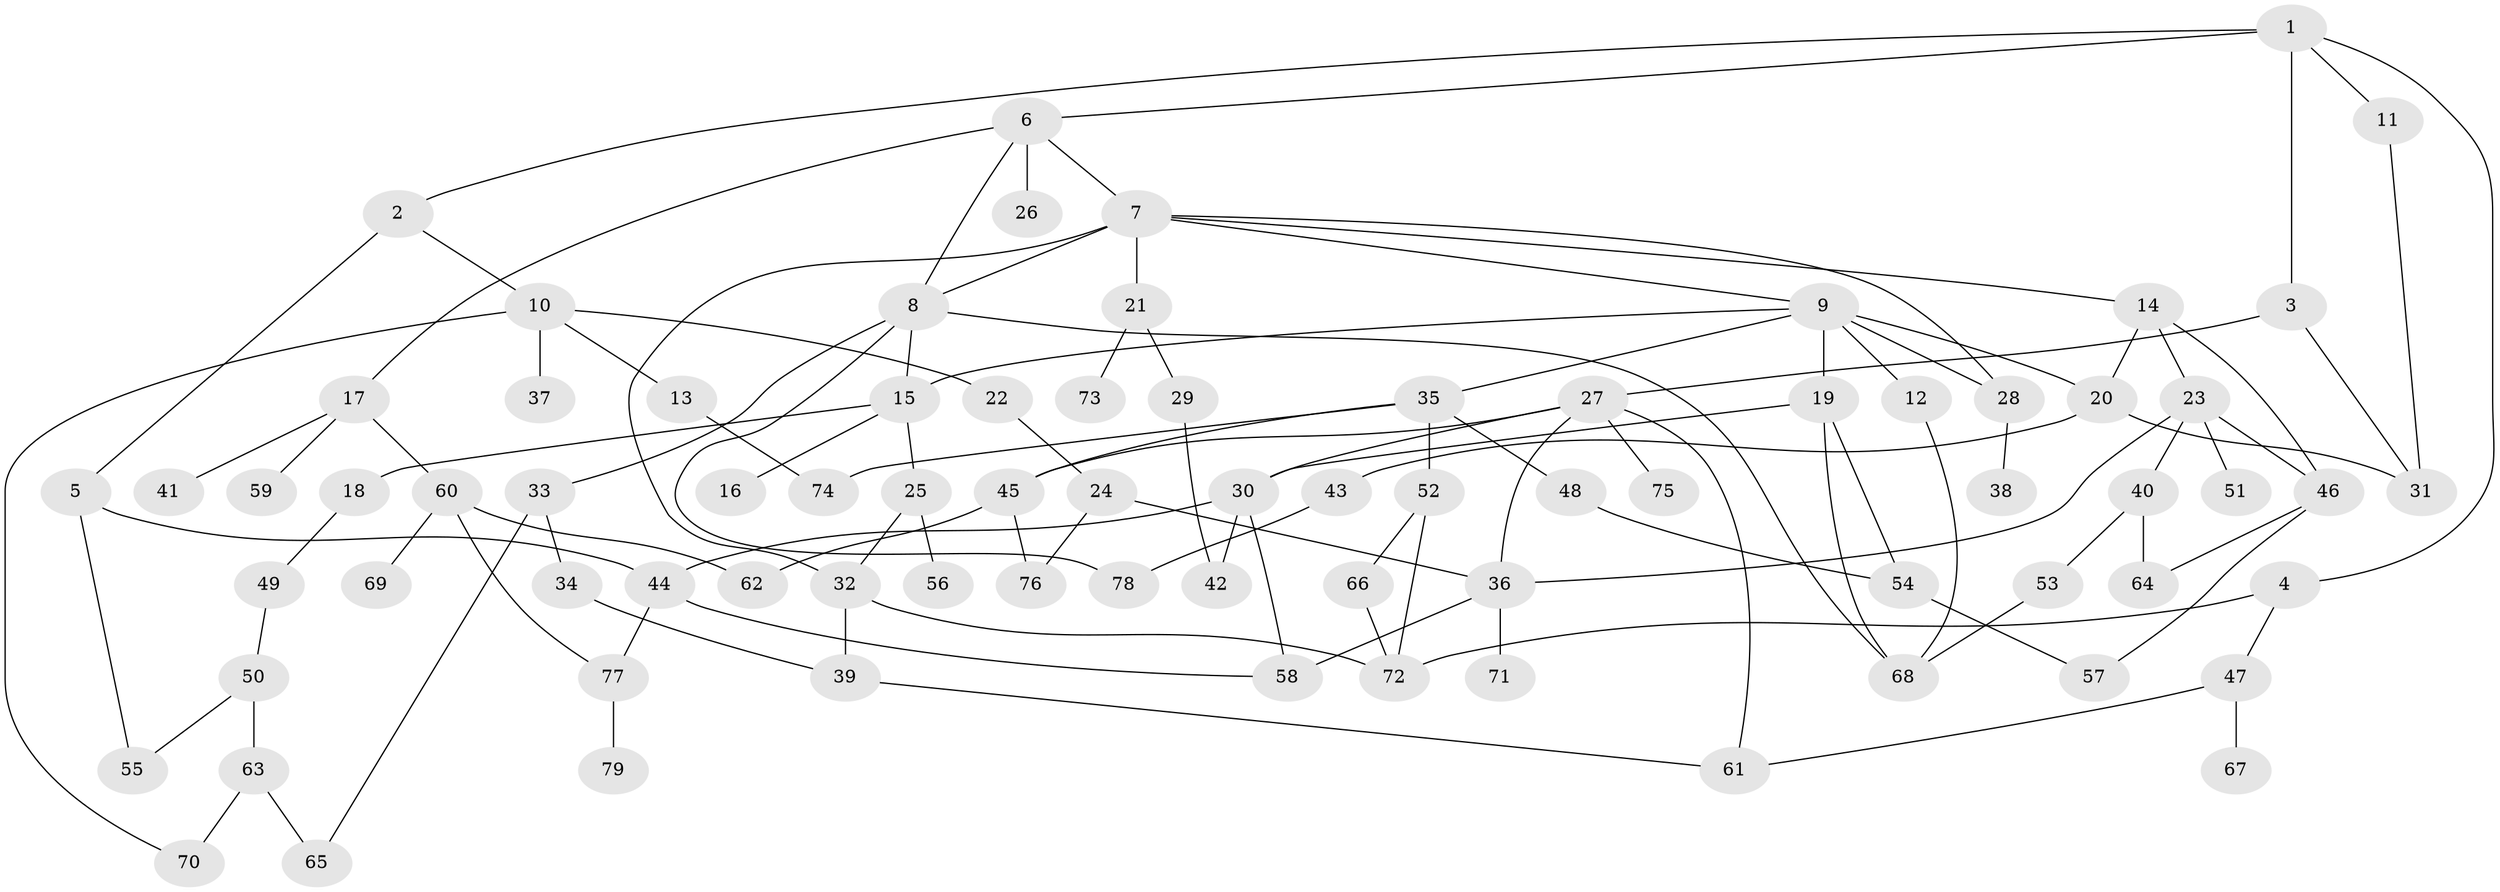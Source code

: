 // Generated by graph-tools (version 1.1) at 2025/01/03/09/25 03:01:04]
// undirected, 79 vertices, 114 edges
graph export_dot {
graph [start="1"]
  node [color=gray90,style=filled];
  1;
  2;
  3;
  4;
  5;
  6;
  7;
  8;
  9;
  10;
  11;
  12;
  13;
  14;
  15;
  16;
  17;
  18;
  19;
  20;
  21;
  22;
  23;
  24;
  25;
  26;
  27;
  28;
  29;
  30;
  31;
  32;
  33;
  34;
  35;
  36;
  37;
  38;
  39;
  40;
  41;
  42;
  43;
  44;
  45;
  46;
  47;
  48;
  49;
  50;
  51;
  52;
  53;
  54;
  55;
  56;
  57;
  58;
  59;
  60;
  61;
  62;
  63;
  64;
  65;
  66;
  67;
  68;
  69;
  70;
  71;
  72;
  73;
  74;
  75;
  76;
  77;
  78;
  79;
  1 -- 2;
  1 -- 3;
  1 -- 4;
  1 -- 6;
  1 -- 11;
  2 -- 5;
  2 -- 10;
  3 -- 27;
  3 -- 31;
  4 -- 47;
  4 -- 72;
  5 -- 55;
  5 -- 44;
  6 -- 7;
  6 -- 8;
  6 -- 17;
  6 -- 26;
  7 -- 9;
  7 -- 14;
  7 -- 21;
  7 -- 32;
  7 -- 28;
  7 -- 8;
  8 -- 15;
  8 -- 33;
  8 -- 68;
  8 -- 78;
  9 -- 12;
  9 -- 19;
  9 -- 28;
  9 -- 35;
  9 -- 20;
  9 -- 15;
  10 -- 13;
  10 -- 22;
  10 -- 37;
  10 -- 70;
  11 -- 31;
  12 -- 68;
  13 -- 74;
  14 -- 20;
  14 -- 23;
  14 -- 46;
  15 -- 16;
  15 -- 18;
  15 -- 25;
  17 -- 41;
  17 -- 59;
  17 -- 60;
  18 -- 49;
  19 -- 30;
  19 -- 54;
  19 -- 68;
  20 -- 43;
  20 -- 31;
  21 -- 29;
  21 -- 73;
  22 -- 24;
  23 -- 40;
  23 -- 51;
  23 -- 36;
  23 -- 46;
  24 -- 36;
  24 -- 76;
  25 -- 56;
  25 -- 32;
  27 -- 30;
  27 -- 75;
  27 -- 45;
  27 -- 61;
  27 -- 36;
  28 -- 38;
  29 -- 42;
  30 -- 44;
  30 -- 42;
  30 -- 58;
  32 -- 39;
  32 -- 72;
  33 -- 34;
  33 -- 65;
  34 -- 39;
  35 -- 45;
  35 -- 48;
  35 -- 52;
  35 -- 74;
  36 -- 58;
  36 -- 71;
  39 -- 61;
  40 -- 53;
  40 -- 64;
  43 -- 78;
  44 -- 77;
  44 -- 58;
  45 -- 76;
  45 -- 62;
  46 -- 57;
  46 -- 64;
  47 -- 67;
  47 -- 61;
  48 -- 54;
  49 -- 50;
  50 -- 63;
  50 -- 55;
  52 -- 66;
  52 -- 72;
  53 -- 68;
  54 -- 57;
  60 -- 62;
  60 -- 69;
  60 -- 77;
  63 -- 65;
  63 -- 70;
  66 -- 72;
  77 -- 79;
}
